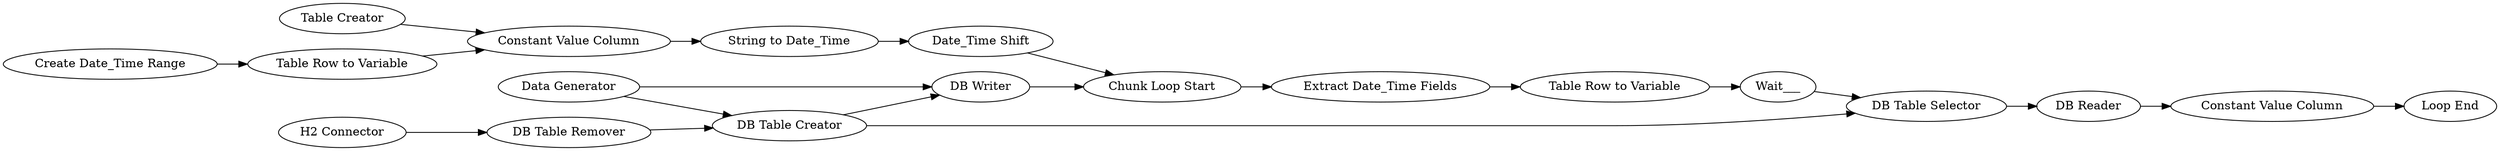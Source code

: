 digraph {
	88 -> 78
	85 -> 87
	93 -> 94
	2 -> 68
	87 -> 88
	72 -> 93
	90 -> 81
	91 -> 92
	68 -> 69
	81 -> 85
	70 -> 69
	70 -> 75
	69 -> 75
	75 -> 85
	69 -> 72
	79 -> 91
	78 -> 72
	94 -> 95
	77 -> 92
	92 -> 90
	91 [label="Table Row to Variable"]
	79 [label="Create Date_Time Range"]
	78 [label=Wait___]
	92 [label="Constant Value Column"]
	85 [label="Chunk Loop Start"]
	75 [label="DB Writer"]
	90 [label="String to Date_Time"]
	68 [label="DB Table Remover"]
	87 [label="Extract Date_Time Fields"]
	72 [label="DB Table Selector"]
	77 [label="Table Creator"]
	93 [label="DB Reader"]
	81 [label="Date_Time Shift"]
	94 [label="Constant Value Column"]
	70 [label="Data Generator"]
	69 [label="DB Table Creator"]
	88 [label="Table Row to Variable"]
	95 [label="Loop End"]
	2 [label="H2 Connector"]
	rankdir=LR
}
